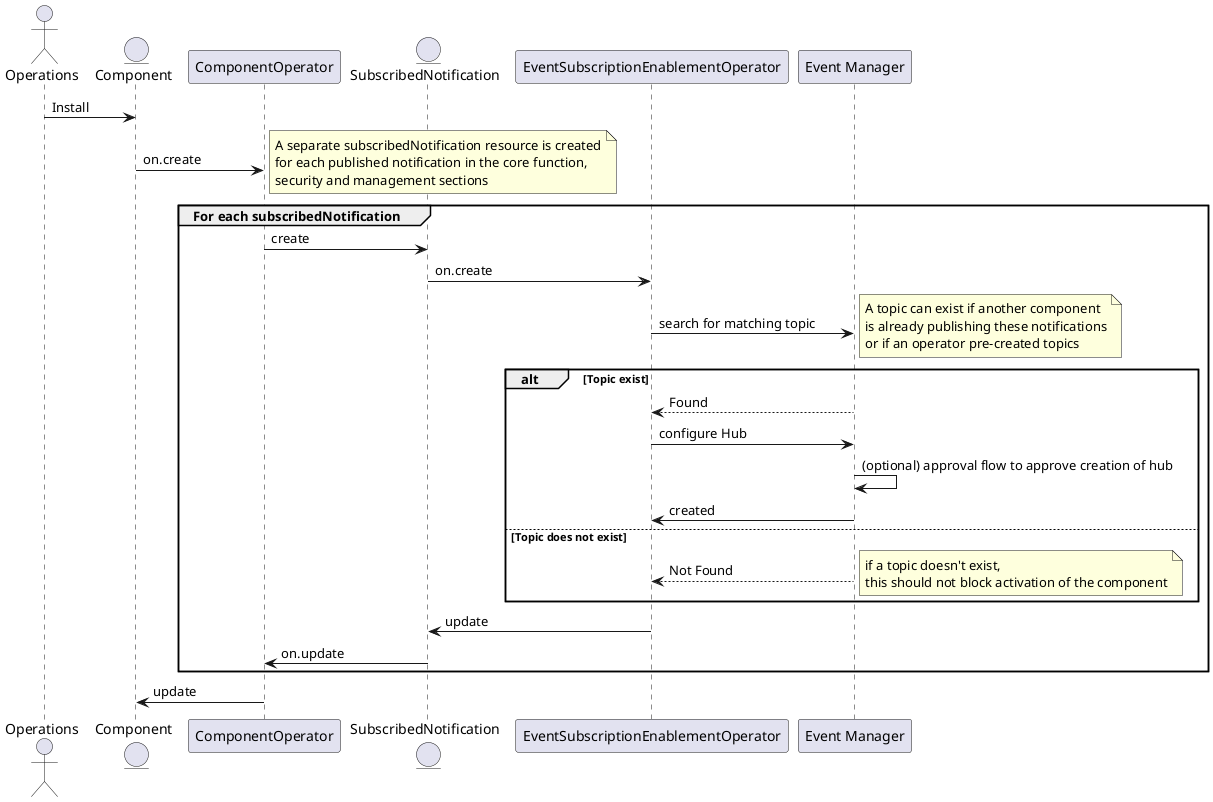 @startuml

actor Operations
entity Component
participant ComponentOperator
entity SubscribedNotification
participant EventSubscriptionEnablementOperator
participant "Event Manager" as TMFC019

Component <- Operations : Install
Component -> ComponentOperator: on.create 
note right
    A separate subscribedNotification resource is created
    for each published notification in the core function,
    security and management sections
end note
group For each subscribedNotification
	ComponentOperator -> SubscribedNotification: create
    SubscribedNotification -> EventSubscriptionEnablementOperator: on.create
    EventSubscriptionEnablementOperator -> TMFC019: search for matching topic
    note right
    	A topic can exist if another component
    	is already publishing these notifications
    	or if an operator pre-created topics
    end note
    alt Topic exist
    	EventSubscriptionEnablementOperator <-- TMFC019: Found
    	EventSubscriptionEnablementOperator -> TMFC019 : configure Hub
    	TMFC019 -> TMFC019: (optional) approval flow to approve creation of hub
    	EventSubscriptionEnablementOperator <- TMFC019 : created
    else Topic does not exist
     	EventSubscriptionEnablementOperator <-- TMFC019: Not Found
        note right
            if a topic doesn't exist,
            this should not block activation of the component
        end note
    end alt
    SubscribedNotification <- EventSubscriptionEnablementOperator: update
    ComponentOperator <- SubscribedNotification: on.update
end
Component <- ComponentOperator: update 

@enduml